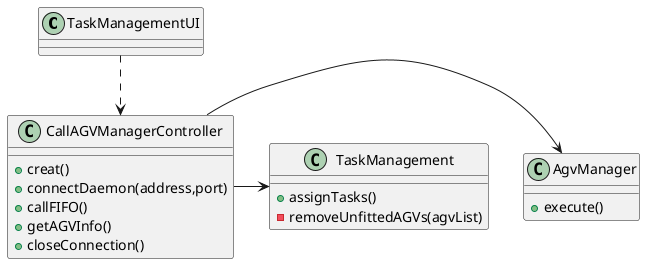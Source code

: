 @startuml

class TaskManagementUI {}

class CallAGVManagerController {
+creat()
+connectDaemon(address,port)
+callFIFO()
+getAGVInfo()
+closeConnection()
}

class AgvManager {
+execute()
}

class TaskManagement {
+assignTasks()
-removeUnfittedAGVs(agvList)
}


TaskManagementUI ..> CallAGVManagerController

CallAGVManagerController -> AgvManager
CallAGVManagerController -> TaskManagement

@enduml